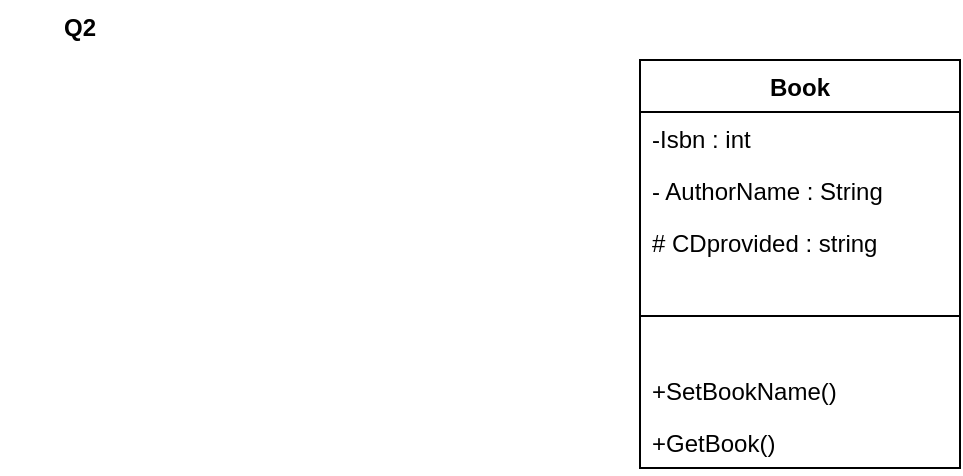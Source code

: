 <mxfile version="13.8.1" type="github">
  <diagram id="C5RBs43oDa-KdzZeNtuy" name="Page-1">
    <mxGraphModel dx="868" dy="482" grid="1" gridSize="10" guides="1" tooltips="1" connect="1" arrows="1" fold="1" page="1" pageScale="1" pageWidth="827" pageHeight="1169" math="0" shadow="0">
      <root>
        <mxCell id="WIyWlLk6GJQsqaUBKTNV-0" />
        <mxCell id="WIyWlLk6GJQsqaUBKTNV-1" parent="WIyWlLk6GJQsqaUBKTNV-0" />
        <mxCell id="irclwD6SYuRTj2VU5nRo-0" value="Book" style="swimlane;fontStyle=1;align=center;verticalAlign=top;childLayout=stackLayout;horizontal=1;startSize=26;horizontalStack=0;resizeParent=1;resizeParentMax=0;resizeLast=0;collapsible=1;marginBottom=0;" vertex="1" parent="WIyWlLk6GJQsqaUBKTNV-1">
          <mxGeometry x="340" y="110" width="160" height="204" as="geometry" />
        </mxCell>
        <mxCell id="irclwD6SYuRTj2VU5nRo-1" value="-Isbn : int " style="text;strokeColor=none;fillColor=none;align=left;verticalAlign=top;spacingLeft=4;spacingRight=4;overflow=hidden;rotatable=0;points=[[0,0.5],[1,0.5]];portConstraint=eastwest;" vertex="1" parent="irclwD6SYuRTj2VU5nRo-0">
          <mxGeometry y="26" width="160" height="26" as="geometry" />
        </mxCell>
        <mxCell id="irclwD6SYuRTj2VU5nRo-2" value="- AuthorName : String" style="text;strokeColor=none;fillColor=none;align=left;verticalAlign=top;spacingLeft=4;spacingRight=4;overflow=hidden;rotatable=0;points=[[0,0.5],[1,0.5]];portConstraint=eastwest;" vertex="1" parent="irclwD6SYuRTj2VU5nRo-0">
          <mxGeometry y="52" width="160" height="26" as="geometry" />
        </mxCell>
        <mxCell id="irclwD6SYuRTj2VU5nRo-3" value="# CDprovided : string" style="text;strokeColor=none;fillColor=none;align=left;verticalAlign=top;spacingLeft=4;spacingRight=4;overflow=hidden;rotatable=0;points=[[0,0.5],[1,0.5]];portConstraint=eastwest;" vertex="1" parent="irclwD6SYuRTj2VU5nRo-0">
          <mxGeometry y="78" width="160" height="26" as="geometry" />
        </mxCell>
        <mxCell id="irclwD6SYuRTj2VU5nRo-4" value="" style="line;strokeWidth=1;fillColor=none;align=left;verticalAlign=middle;spacingTop=-1;spacingLeft=3;spacingRight=3;rotatable=0;labelPosition=right;points=[];portConstraint=eastwest;" vertex="1" parent="irclwD6SYuRTj2VU5nRo-0">
          <mxGeometry y="104" width="160" height="48" as="geometry" />
        </mxCell>
        <mxCell id="irclwD6SYuRTj2VU5nRo-5" value="+SetBookName()" style="text;strokeColor=none;fillColor=none;align=left;verticalAlign=top;spacingLeft=4;spacingRight=4;overflow=hidden;rotatable=0;points=[[0,0.5],[1,0.5]];portConstraint=eastwest;" vertex="1" parent="irclwD6SYuRTj2VU5nRo-0">
          <mxGeometry y="152" width="160" height="26" as="geometry" />
        </mxCell>
        <mxCell id="irclwD6SYuRTj2VU5nRo-6" value="+GetBook()" style="text;strokeColor=none;fillColor=none;align=left;verticalAlign=top;spacingLeft=4;spacingRight=4;overflow=hidden;rotatable=0;points=[[0,0.5],[1,0.5]];portConstraint=eastwest;" vertex="1" parent="irclwD6SYuRTj2VU5nRo-0">
          <mxGeometry y="178" width="160" height="26" as="geometry" />
        </mxCell>
        <mxCell id="irclwD6SYuRTj2VU5nRo-7" value="Q2" style="text;align=center;fontStyle=1;verticalAlign=middle;spacingLeft=3;spacingRight=3;strokeColor=none;rotatable=0;points=[[0,0.5],[1,0.5]];portConstraint=eastwest;" vertex="1" parent="WIyWlLk6GJQsqaUBKTNV-1">
          <mxGeometry x="20" y="80" width="80" height="26" as="geometry" />
        </mxCell>
      </root>
    </mxGraphModel>
  </diagram>
</mxfile>
